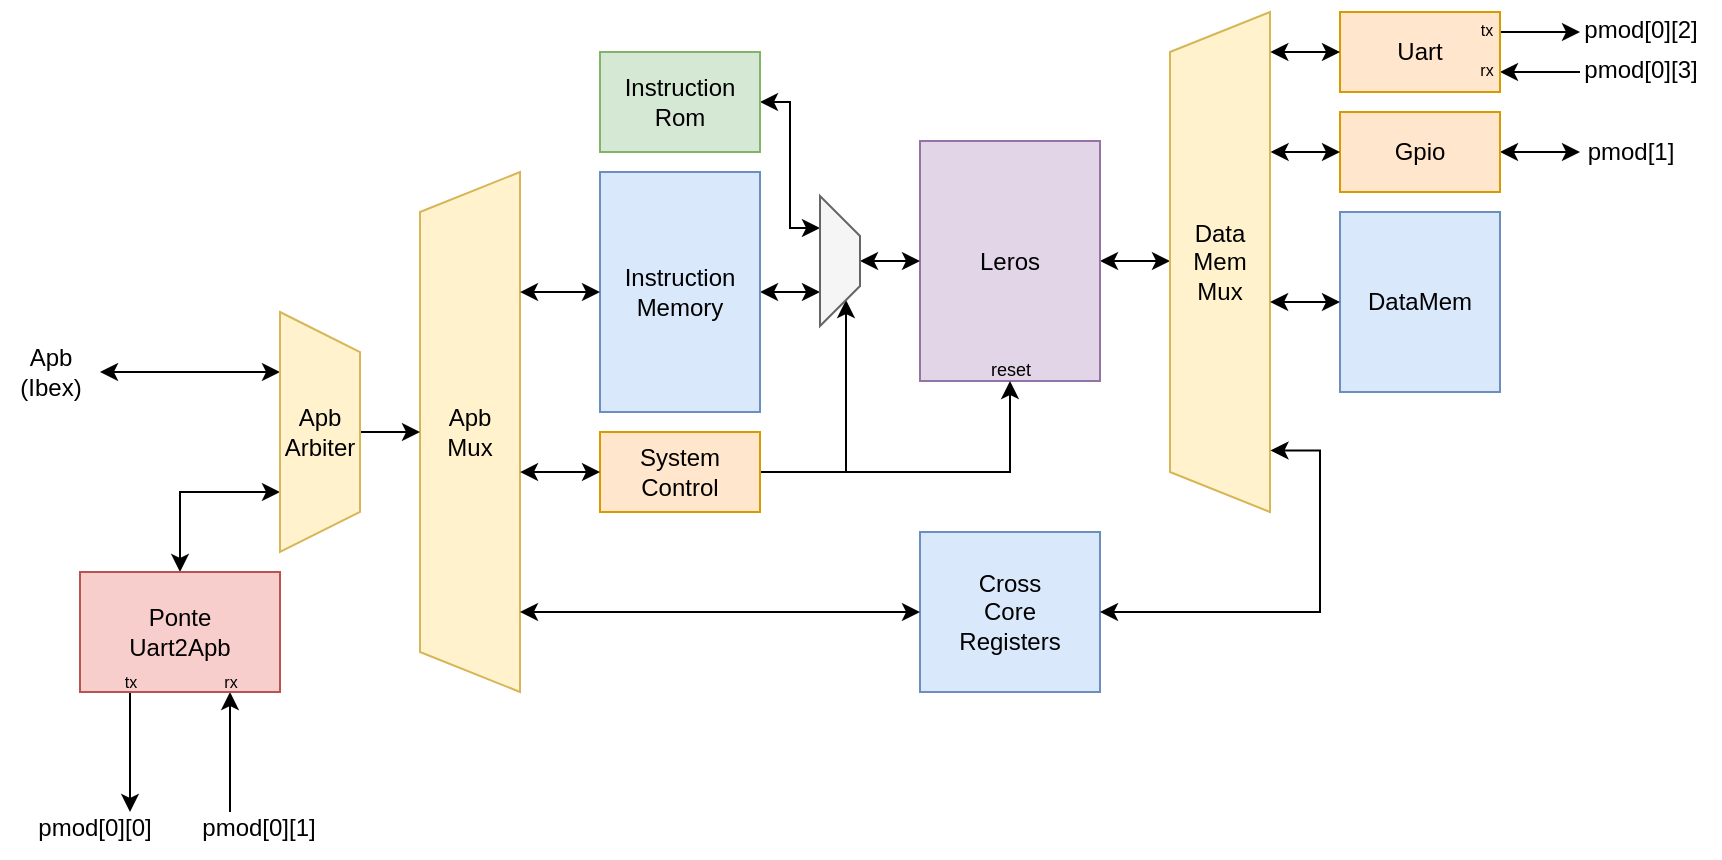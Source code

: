 <mxfile version="26.0.16">
  <diagram name="Page-1" id="4u1uyTkfYpxL7oWW5DE_">
    <mxGraphModel dx="1773" dy="610" grid="1" gridSize="10" guides="1" tooltips="1" connect="1" arrows="1" fold="1" page="1" pageScale="1" pageWidth="850" pageHeight="1100" math="0" shadow="0">
      <root>
        <mxCell id="0" />
        <mxCell id="1" parent="0" />
        <mxCell id="jZUIDpJPSM-mFGy97mOD-27" style="edgeStyle=orthogonalEdgeStyle;rounded=0;orthogonalLoop=1;jettySize=auto;html=1;exitX=1;exitY=0.5;exitDx=0;exitDy=0;entryX=0.5;entryY=0;entryDx=0;entryDy=0;startArrow=classic;startFill=1;" edge="1" parent="1" source="jZUIDpJPSM-mFGy97mOD-1" target="jZUIDpJPSM-mFGy97mOD-3">
          <mxGeometry relative="1" as="geometry" />
        </mxCell>
        <mxCell id="jZUIDpJPSM-mFGy97mOD-1" value="Leros" style="rounded=0;whiteSpace=wrap;html=1;fillColor=#e1d5e7;strokeColor=#9673a6;" vertex="1" parent="1">
          <mxGeometry x="290" y="424.5" width="90" height="120" as="geometry" />
        </mxCell>
        <mxCell id="jZUIDpJPSM-mFGy97mOD-3" value="Data&lt;div&gt;Mem&lt;div&gt;Mux&lt;/div&gt;&lt;/div&gt;" style="shape=trapezoid;perimeter=trapezoidPerimeter;whiteSpace=wrap;html=1;fixedSize=1;direction=north;fillColor=#fff2cc;strokeColor=#d6b656;" vertex="1" parent="1">
          <mxGeometry x="415" y="360" width="50" height="250" as="geometry" />
        </mxCell>
        <mxCell id="jZUIDpJPSM-mFGy97mOD-48" style="edgeStyle=orthogonalEdgeStyle;rounded=0;orthogonalLoop=1;jettySize=auto;html=1;exitX=1;exitY=0.25;exitDx=0;exitDy=0;" edge="1" parent="1" source="jZUIDpJPSM-mFGy97mOD-4">
          <mxGeometry relative="1" as="geometry">
            <mxPoint x="620" y="370" as="targetPoint" />
          </mxGeometry>
        </mxCell>
        <mxCell id="jZUIDpJPSM-mFGy97mOD-50" style="edgeStyle=orthogonalEdgeStyle;rounded=0;orthogonalLoop=1;jettySize=auto;html=1;exitX=1;exitY=0.75;exitDx=0;exitDy=0;startArrow=classic;startFill=1;endArrow=none;" edge="1" parent="1" source="jZUIDpJPSM-mFGy97mOD-4">
          <mxGeometry relative="1" as="geometry">
            <mxPoint x="620" y="390.023" as="targetPoint" />
          </mxGeometry>
        </mxCell>
        <mxCell id="jZUIDpJPSM-mFGy97mOD-4" value="Uart" style="rounded=0;whiteSpace=wrap;html=1;fillColor=#ffe6cc;strokeColor=#d79b00;" vertex="1" parent="1">
          <mxGeometry x="500" y="360" width="80" height="40" as="geometry" />
        </mxCell>
        <mxCell id="jZUIDpJPSM-mFGy97mOD-46" style="edgeStyle=orthogonalEdgeStyle;rounded=0;orthogonalLoop=1;jettySize=auto;html=1;exitX=1;exitY=0.5;exitDx=0;exitDy=0;startArrow=classic;startFill=1;" edge="1" parent="1" source="jZUIDpJPSM-mFGy97mOD-5">
          <mxGeometry relative="1" as="geometry">
            <mxPoint x="620" y="430" as="targetPoint" />
          </mxGeometry>
        </mxCell>
        <mxCell id="jZUIDpJPSM-mFGy97mOD-5" value="Gpio" style="rounded=0;whiteSpace=wrap;html=1;fillColor=#ffe6cc;strokeColor=#d79b00;" vertex="1" parent="1">
          <mxGeometry x="500" y="410" width="80" height="40" as="geometry" />
        </mxCell>
        <mxCell id="jZUIDpJPSM-mFGy97mOD-6" value="Cross&lt;div&gt;Core&lt;/div&gt;&lt;div&gt;Registers&lt;/div&gt;" style="rounded=0;whiteSpace=wrap;html=1;fillColor=#dae8fc;strokeColor=#6c8ebf;" vertex="1" parent="1">
          <mxGeometry x="290" y="620" width="90" height="80" as="geometry" />
        </mxCell>
        <mxCell id="jZUIDpJPSM-mFGy97mOD-7" value="DataMem" style="rounded=0;whiteSpace=wrap;html=1;fillColor=#dae8fc;strokeColor=#6c8ebf;" vertex="1" parent="1">
          <mxGeometry x="500" y="460" width="80" height="90" as="geometry" />
        </mxCell>
        <mxCell id="jZUIDpJPSM-mFGy97mOD-33" style="edgeStyle=orthogonalEdgeStyle;rounded=0;orthogonalLoop=1;jettySize=auto;html=1;exitX=0.5;exitY=0;exitDx=0;exitDy=0;entryX=0.75;entryY=1;entryDx=0;entryDy=0;startArrow=classic;startFill=1;strokeWidth=1;" edge="1" parent="1" source="jZUIDpJPSM-mFGy97mOD-8" target="jZUIDpJPSM-mFGy97mOD-13">
          <mxGeometry relative="1" as="geometry" />
        </mxCell>
        <mxCell id="jZUIDpJPSM-mFGy97mOD-36" style="edgeStyle=orthogonalEdgeStyle;rounded=0;orthogonalLoop=1;jettySize=auto;html=1;exitX=0.25;exitY=1;exitDx=0;exitDy=0;" edge="1" parent="1" source="jZUIDpJPSM-mFGy97mOD-8">
          <mxGeometry relative="1" as="geometry">
            <mxPoint x="-105" y="760.0" as="targetPoint" />
          </mxGeometry>
        </mxCell>
        <mxCell id="jZUIDpJPSM-mFGy97mOD-39" style="edgeStyle=orthogonalEdgeStyle;rounded=0;orthogonalLoop=1;jettySize=auto;html=1;exitX=0.75;exitY=1;exitDx=0;exitDy=0;startArrow=classic;startFill=1;endArrow=none;" edge="1" parent="1" source="jZUIDpJPSM-mFGy97mOD-8">
          <mxGeometry relative="1" as="geometry">
            <mxPoint x="-55" y="760.0" as="targetPoint" />
          </mxGeometry>
        </mxCell>
        <mxCell id="jZUIDpJPSM-mFGy97mOD-8" value="Ponte&lt;div&gt;Uart2Apb&lt;/div&gt;" style="rounded=0;whiteSpace=wrap;html=1;fillColor=#f8cecc;strokeColor=#b85450;" vertex="1" parent="1">
          <mxGeometry x="-130" y="640" width="100" height="60" as="geometry" />
        </mxCell>
        <mxCell id="jZUIDpJPSM-mFGy97mOD-19" style="edgeStyle=orthogonalEdgeStyle;rounded=0;orthogonalLoop=1;jettySize=auto;html=1;exitX=1;exitY=0.5;exitDx=0;exitDy=0;entryX=0.75;entryY=1;entryDx=0;entryDy=0;startArrow=classic;startFill=1;" edge="1" parent="1" source="jZUIDpJPSM-mFGy97mOD-9" target="jZUIDpJPSM-mFGy97mOD-18">
          <mxGeometry relative="1" as="geometry" />
        </mxCell>
        <mxCell id="jZUIDpJPSM-mFGy97mOD-9" value="Instruction&lt;div&gt;Memory&lt;/div&gt;" style="rounded=0;whiteSpace=wrap;html=1;fillColor=#dae8fc;strokeColor=#6c8ebf;" vertex="1" parent="1">
          <mxGeometry x="130" y="440" width="80" height="120" as="geometry" />
        </mxCell>
        <mxCell id="jZUIDpJPSM-mFGy97mOD-21" style="edgeStyle=orthogonalEdgeStyle;rounded=0;orthogonalLoop=1;jettySize=auto;html=1;exitX=1;exitY=0.5;exitDx=0;exitDy=0;entryX=1;entryY=0.25;entryDx=0;entryDy=0;" edge="1" parent="1" source="jZUIDpJPSM-mFGy97mOD-10" target="jZUIDpJPSM-mFGy97mOD-18">
          <mxGeometry relative="1" as="geometry" />
        </mxCell>
        <mxCell id="jZUIDpJPSM-mFGy97mOD-43" style="edgeStyle=orthogonalEdgeStyle;rounded=0;orthogonalLoop=1;jettySize=auto;html=1;exitX=1;exitY=0.5;exitDx=0;exitDy=0;entryX=0.5;entryY=1;entryDx=0;entryDy=0;" edge="1" parent="1" source="jZUIDpJPSM-mFGy97mOD-10" target="jZUIDpJPSM-mFGy97mOD-1">
          <mxGeometry relative="1" as="geometry" />
        </mxCell>
        <mxCell id="jZUIDpJPSM-mFGy97mOD-10" value="System&lt;div&gt;Control&lt;/div&gt;" style="rounded=0;whiteSpace=wrap;html=1;fillColor=#ffe6cc;strokeColor=#d79b00;" vertex="1" parent="1">
          <mxGeometry x="130" y="570" width="80" height="40" as="geometry" />
        </mxCell>
        <mxCell id="jZUIDpJPSM-mFGy97mOD-25" style="edgeStyle=orthogonalEdgeStyle;rounded=0;orthogonalLoop=1;jettySize=auto;html=1;exitX=1;exitY=0.5;exitDx=0;exitDy=0;entryX=0.25;entryY=1;entryDx=0;entryDy=0;startArrow=classic;startFill=1;" edge="1" parent="1" source="jZUIDpJPSM-mFGy97mOD-11" target="jZUIDpJPSM-mFGy97mOD-18">
          <mxGeometry relative="1" as="geometry">
            <Array as="points">
              <mxPoint x="225" y="405" />
              <mxPoint x="225" y="468" />
              <mxPoint x="240" y="468" />
            </Array>
          </mxGeometry>
        </mxCell>
        <mxCell id="jZUIDpJPSM-mFGy97mOD-11" value="&lt;div&gt;&lt;span style=&quot;background-color: transparent; color: light-dark(rgb(0, 0, 0), rgb(255, 255, 255));&quot;&gt;Instruction&lt;/span&gt;&lt;/div&gt;&lt;div&gt;&lt;span style=&quot;background-color: transparent; color: light-dark(rgb(0, 0, 0), rgb(255, 255, 255));&quot;&gt;Rom&lt;/span&gt;&lt;/div&gt;" style="rounded=0;whiteSpace=wrap;html=1;fillColor=#d5e8d4;strokeColor=#82b366;" vertex="1" parent="1">
          <mxGeometry x="130" y="380" width="80" height="50" as="geometry" />
        </mxCell>
        <mxCell id="jZUIDpJPSM-mFGy97mOD-12" value="Apb&lt;div&gt;Mux&lt;/div&gt;" style="shape=trapezoid;perimeter=trapezoidPerimeter;whiteSpace=wrap;html=1;fixedSize=1;direction=north;fillColor=#fff2cc;strokeColor=#d6b656;" vertex="1" parent="1">
          <mxGeometry x="40" y="440" width="50" height="260" as="geometry" />
        </mxCell>
        <mxCell id="jZUIDpJPSM-mFGy97mOD-14" style="edgeStyle=orthogonalEdgeStyle;rounded=0;orthogonalLoop=1;jettySize=auto;html=1;exitX=0.5;exitY=0;exitDx=0;exitDy=0;entryX=0.5;entryY=0;entryDx=0;entryDy=0;" edge="1" parent="1" source="jZUIDpJPSM-mFGy97mOD-13" target="jZUIDpJPSM-mFGy97mOD-12">
          <mxGeometry relative="1" as="geometry" />
        </mxCell>
        <mxCell id="jZUIDpJPSM-mFGy97mOD-34" style="edgeStyle=orthogonalEdgeStyle;rounded=0;orthogonalLoop=1;jettySize=auto;html=1;exitX=0.25;exitY=1;exitDx=0;exitDy=0;startArrow=classic;startFill=1;strokeWidth=1;" edge="1" parent="1" source="jZUIDpJPSM-mFGy97mOD-13">
          <mxGeometry relative="1" as="geometry">
            <mxPoint x="-120" y="540" as="targetPoint" />
          </mxGeometry>
        </mxCell>
        <mxCell id="jZUIDpJPSM-mFGy97mOD-13" value="Apb&lt;div&gt;Arbiter&lt;/div&gt;" style="shape=trapezoid;perimeter=trapezoidPerimeter;whiteSpace=wrap;html=1;fixedSize=1;direction=south;fillColor=#fff2cc;strokeColor=#d6b656;" vertex="1" parent="1">
          <mxGeometry x="-30" y="510" width="40" height="120" as="geometry" />
        </mxCell>
        <mxCell id="jZUIDpJPSM-mFGy97mOD-15" style="edgeStyle=orthogonalEdgeStyle;rounded=0;orthogonalLoop=1;jettySize=auto;html=1;exitX=0;exitY=0.5;exitDx=0;exitDy=0;entryX=0.769;entryY=1;entryDx=0;entryDy=0;entryPerimeter=0;startArrow=classic;startFill=1;" edge="1" parent="1" source="jZUIDpJPSM-mFGy97mOD-9" target="jZUIDpJPSM-mFGy97mOD-12">
          <mxGeometry relative="1" as="geometry" />
        </mxCell>
        <mxCell id="jZUIDpJPSM-mFGy97mOD-26" style="edgeStyle=orthogonalEdgeStyle;rounded=0;orthogonalLoop=1;jettySize=auto;html=1;exitX=0.5;exitY=0;exitDx=0;exitDy=0;entryX=0;entryY=0.5;entryDx=0;entryDy=0;startArrow=classic;startFill=1;" edge="1" parent="1" source="jZUIDpJPSM-mFGy97mOD-18" target="jZUIDpJPSM-mFGy97mOD-1">
          <mxGeometry relative="1" as="geometry" />
        </mxCell>
        <mxCell id="jZUIDpJPSM-mFGy97mOD-18" value="" style="shape=trapezoid;perimeter=trapezoidPerimeter;whiteSpace=wrap;html=1;fixedSize=1;direction=south;fillColor=#f5f5f5;strokeColor=#666666;fontColor=#333333;" vertex="1" parent="1">
          <mxGeometry x="240" y="452" width="20" height="65" as="geometry" />
        </mxCell>
        <mxCell id="jZUIDpJPSM-mFGy97mOD-23" style="edgeStyle=orthogonalEdgeStyle;rounded=0;orthogonalLoop=1;jettySize=auto;html=1;exitX=0;exitY=0.5;exitDx=0;exitDy=0;entryX=0.423;entryY=1;entryDx=0;entryDy=0;entryPerimeter=0;startArrow=classic;startFill=1;" edge="1" parent="1" source="jZUIDpJPSM-mFGy97mOD-10" target="jZUIDpJPSM-mFGy97mOD-12">
          <mxGeometry relative="1" as="geometry" />
        </mxCell>
        <mxCell id="jZUIDpJPSM-mFGy97mOD-28" style="edgeStyle=orthogonalEdgeStyle;rounded=0;orthogonalLoop=1;jettySize=auto;html=1;exitX=0;exitY=0.5;exitDx=0;exitDy=0;entryX=0.154;entryY=1;entryDx=0;entryDy=0;entryPerimeter=0;startArrow=classic;startFill=1;curved=0;shadow=0;strokeWidth=1;strokeColor=#000000;fillColor=none;" edge="1" parent="1" source="jZUIDpJPSM-mFGy97mOD-6" target="jZUIDpJPSM-mFGy97mOD-12">
          <mxGeometry relative="1" as="geometry" />
        </mxCell>
        <mxCell id="jZUIDpJPSM-mFGy97mOD-29" style="edgeStyle=orthogonalEdgeStyle;rounded=0;orthogonalLoop=1;jettySize=auto;html=1;exitX=1;exitY=0.5;exitDx=0;exitDy=0;entryX=0.123;entryY=1.005;entryDx=0;entryDy=0;entryPerimeter=0;startArrow=classic;startFill=1;" edge="1" parent="1" source="jZUIDpJPSM-mFGy97mOD-6" target="jZUIDpJPSM-mFGy97mOD-3">
          <mxGeometry relative="1" as="geometry">
            <Array as="points">
              <mxPoint x="490" y="660" />
              <mxPoint x="490" y="579" />
            </Array>
          </mxGeometry>
        </mxCell>
        <mxCell id="jZUIDpJPSM-mFGy97mOD-30" style="edgeStyle=orthogonalEdgeStyle;rounded=0;orthogonalLoop=1;jettySize=auto;html=1;exitX=0;exitY=0.5;exitDx=0;exitDy=0;entryX=0.42;entryY=1.001;entryDx=0;entryDy=0;entryPerimeter=0;startArrow=classic;startFill=1;" edge="1" parent="1" source="jZUIDpJPSM-mFGy97mOD-7" target="jZUIDpJPSM-mFGy97mOD-3">
          <mxGeometry relative="1" as="geometry" />
        </mxCell>
        <mxCell id="jZUIDpJPSM-mFGy97mOD-31" style="edgeStyle=orthogonalEdgeStyle;rounded=0;orthogonalLoop=1;jettySize=auto;html=1;exitX=0;exitY=0.5;exitDx=0;exitDy=0;entryX=0.719;entryY=1.005;entryDx=0;entryDy=0;entryPerimeter=0;startArrow=classic;startFill=1;" edge="1" parent="1" source="jZUIDpJPSM-mFGy97mOD-5" target="jZUIDpJPSM-mFGy97mOD-3">
          <mxGeometry relative="1" as="geometry" />
        </mxCell>
        <mxCell id="jZUIDpJPSM-mFGy97mOD-32" style="edgeStyle=orthogonalEdgeStyle;rounded=0;orthogonalLoop=1;jettySize=auto;html=1;exitX=0;exitY=0.5;exitDx=0;exitDy=0;entryX=0.92;entryY=1.003;entryDx=0;entryDy=0;entryPerimeter=0;startArrow=classic;startFill=1;" edge="1" parent="1" source="jZUIDpJPSM-mFGy97mOD-4" target="jZUIDpJPSM-mFGy97mOD-3">
          <mxGeometry relative="1" as="geometry" />
        </mxCell>
        <mxCell id="jZUIDpJPSM-mFGy97mOD-37" value="pmod[0][0]" style="text;html=1;align=center;verticalAlign=middle;resizable=0;points=[];autosize=1;strokeColor=none;fillColor=none;" vertex="1" parent="1">
          <mxGeometry x="-163" y="753" width="80" height="30" as="geometry" />
        </mxCell>
        <mxCell id="jZUIDpJPSM-mFGy97mOD-38" value="tx" style="text;html=1;align=center;verticalAlign=middle;resizable=0;points=[];autosize=1;strokeColor=none;fillColor=none;fontSize=8;" vertex="1" parent="1">
          <mxGeometry x="-120" y="685" width="30" height="20" as="geometry" />
        </mxCell>
        <mxCell id="jZUIDpJPSM-mFGy97mOD-40" value="pmod[0][1]" style="text;html=1;align=center;verticalAlign=middle;resizable=0;points=[];autosize=1;strokeColor=none;fillColor=none;" vertex="1" parent="1">
          <mxGeometry x="-81" y="753" width="80" height="30" as="geometry" />
        </mxCell>
        <mxCell id="jZUIDpJPSM-mFGy97mOD-41" value="rx" style="text;html=1;align=center;verticalAlign=middle;resizable=0;points=[];autosize=1;strokeColor=none;fillColor=none;fontSize=8;" vertex="1" parent="1">
          <mxGeometry x="-70" y="685" width="30" height="20" as="geometry" />
        </mxCell>
        <mxCell id="jZUIDpJPSM-mFGy97mOD-42" value="Apb&lt;div&gt;(Ibex)&lt;/div&gt;" style="text;html=1;align=center;verticalAlign=middle;resizable=0;points=[];autosize=1;strokeColor=none;fillColor=none;" vertex="1" parent="1">
          <mxGeometry x="-170" y="520" width="50" height="40" as="geometry" />
        </mxCell>
        <mxCell id="jZUIDpJPSM-mFGy97mOD-44" value="reset" style="text;html=1;align=center;verticalAlign=middle;resizable=0;points=[];autosize=1;strokeColor=none;fillColor=none;fontSize=9;" vertex="1" parent="1">
          <mxGeometry x="315" y="529" width="40" height="20" as="geometry" />
        </mxCell>
        <mxCell id="jZUIDpJPSM-mFGy97mOD-47" value="pmod[1]" style="text;html=1;align=center;verticalAlign=middle;resizable=0;points=[];autosize=1;strokeColor=none;fillColor=none;" vertex="1" parent="1">
          <mxGeometry x="610" y="415" width="70" height="30" as="geometry" />
        </mxCell>
        <mxCell id="jZUIDpJPSM-mFGy97mOD-49" value="pmod[0][2]" style="text;html=1;align=center;verticalAlign=middle;resizable=0;points=[];autosize=1;strokeColor=none;fillColor=none;" vertex="1" parent="1">
          <mxGeometry x="610" y="354" width="80" height="30" as="geometry" />
        </mxCell>
        <mxCell id="jZUIDpJPSM-mFGy97mOD-51" value="pmod[0][3]" style="text;html=1;align=center;verticalAlign=middle;resizable=0;points=[];autosize=1;strokeColor=none;fillColor=none;" vertex="1" parent="1">
          <mxGeometry x="610" y="374" width="80" height="30" as="geometry" />
        </mxCell>
        <mxCell id="jZUIDpJPSM-mFGy97mOD-52" value="tx" style="text;html=1;align=center;verticalAlign=middle;resizable=0;points=[];autosize=1;strokeColor=none;fillColor=none;fontSize=8;" vertex="1" parent="1">
          <mxGeometry x="558" y="359" width="30" height="20" as="geometry" />
        </mxCell>
        <mxCell id="jZUIDpJPSM-mFGy97mOD-53" value="rx" style="text;html=1;align=center;verticalAlign=middle;resizable=0;points=[];autosize=1;strokeColor=none;fillColor=none;fontSize=8;" vertex="1" parent="1">
          <mxGeometry x="558" y="379" width="30" height="20" as="geometry" />
        </mxCell>
      </root>
    </mxGraphModel>
  </diagram>
</mxfile>
